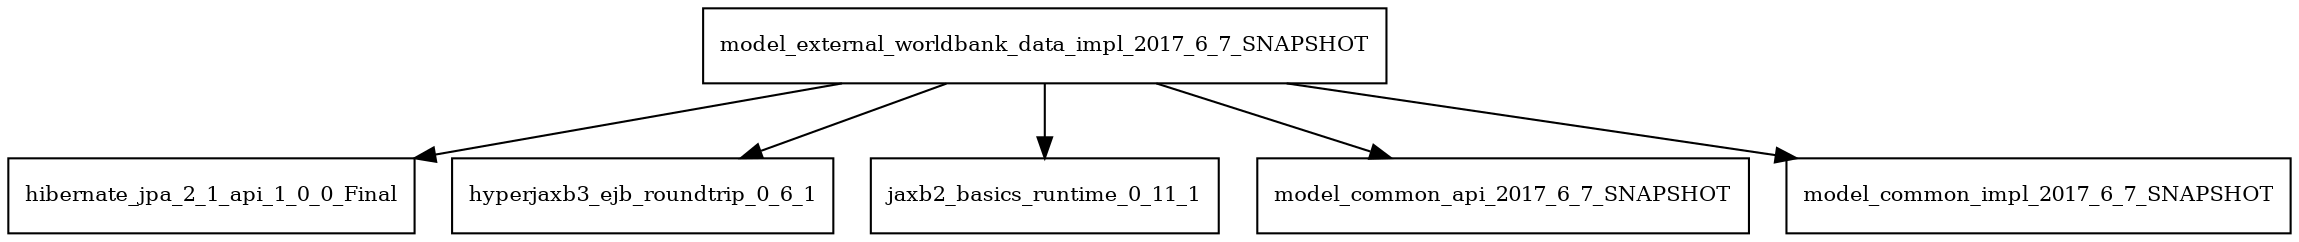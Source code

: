 digraph model_external_worldbank_data_impl_2017_6_7_SNAPSHOT_dependencies {
  node [shape = box, fontsize=10.0];
  model_external_worldbank_data_impl_2017_6_7_SNAPSHOT -> hibernate_jpa_2_1_api_1_0_0_Final;
  model_external_worldbank_data_impl_2017_6_7_SNAPSHOT -> hyperjaxb3_ejb_roundtrip_0_6_1;
  model_external_worldbank_data_impl_2017_6_7_SNAPSHOT -> jaxb2_basics_runtime_0_11_1;
  model_external_worldbank_data_impl_2017_6_7_SNAPSHOT -> model_common_api_2017_6_7_SNAPSHOT;
  model_external_worldbank_data_impl_2017_6_7_SNAPSHOT -> model_common_impl_2017_6_7_SNAPSHOT;
}
